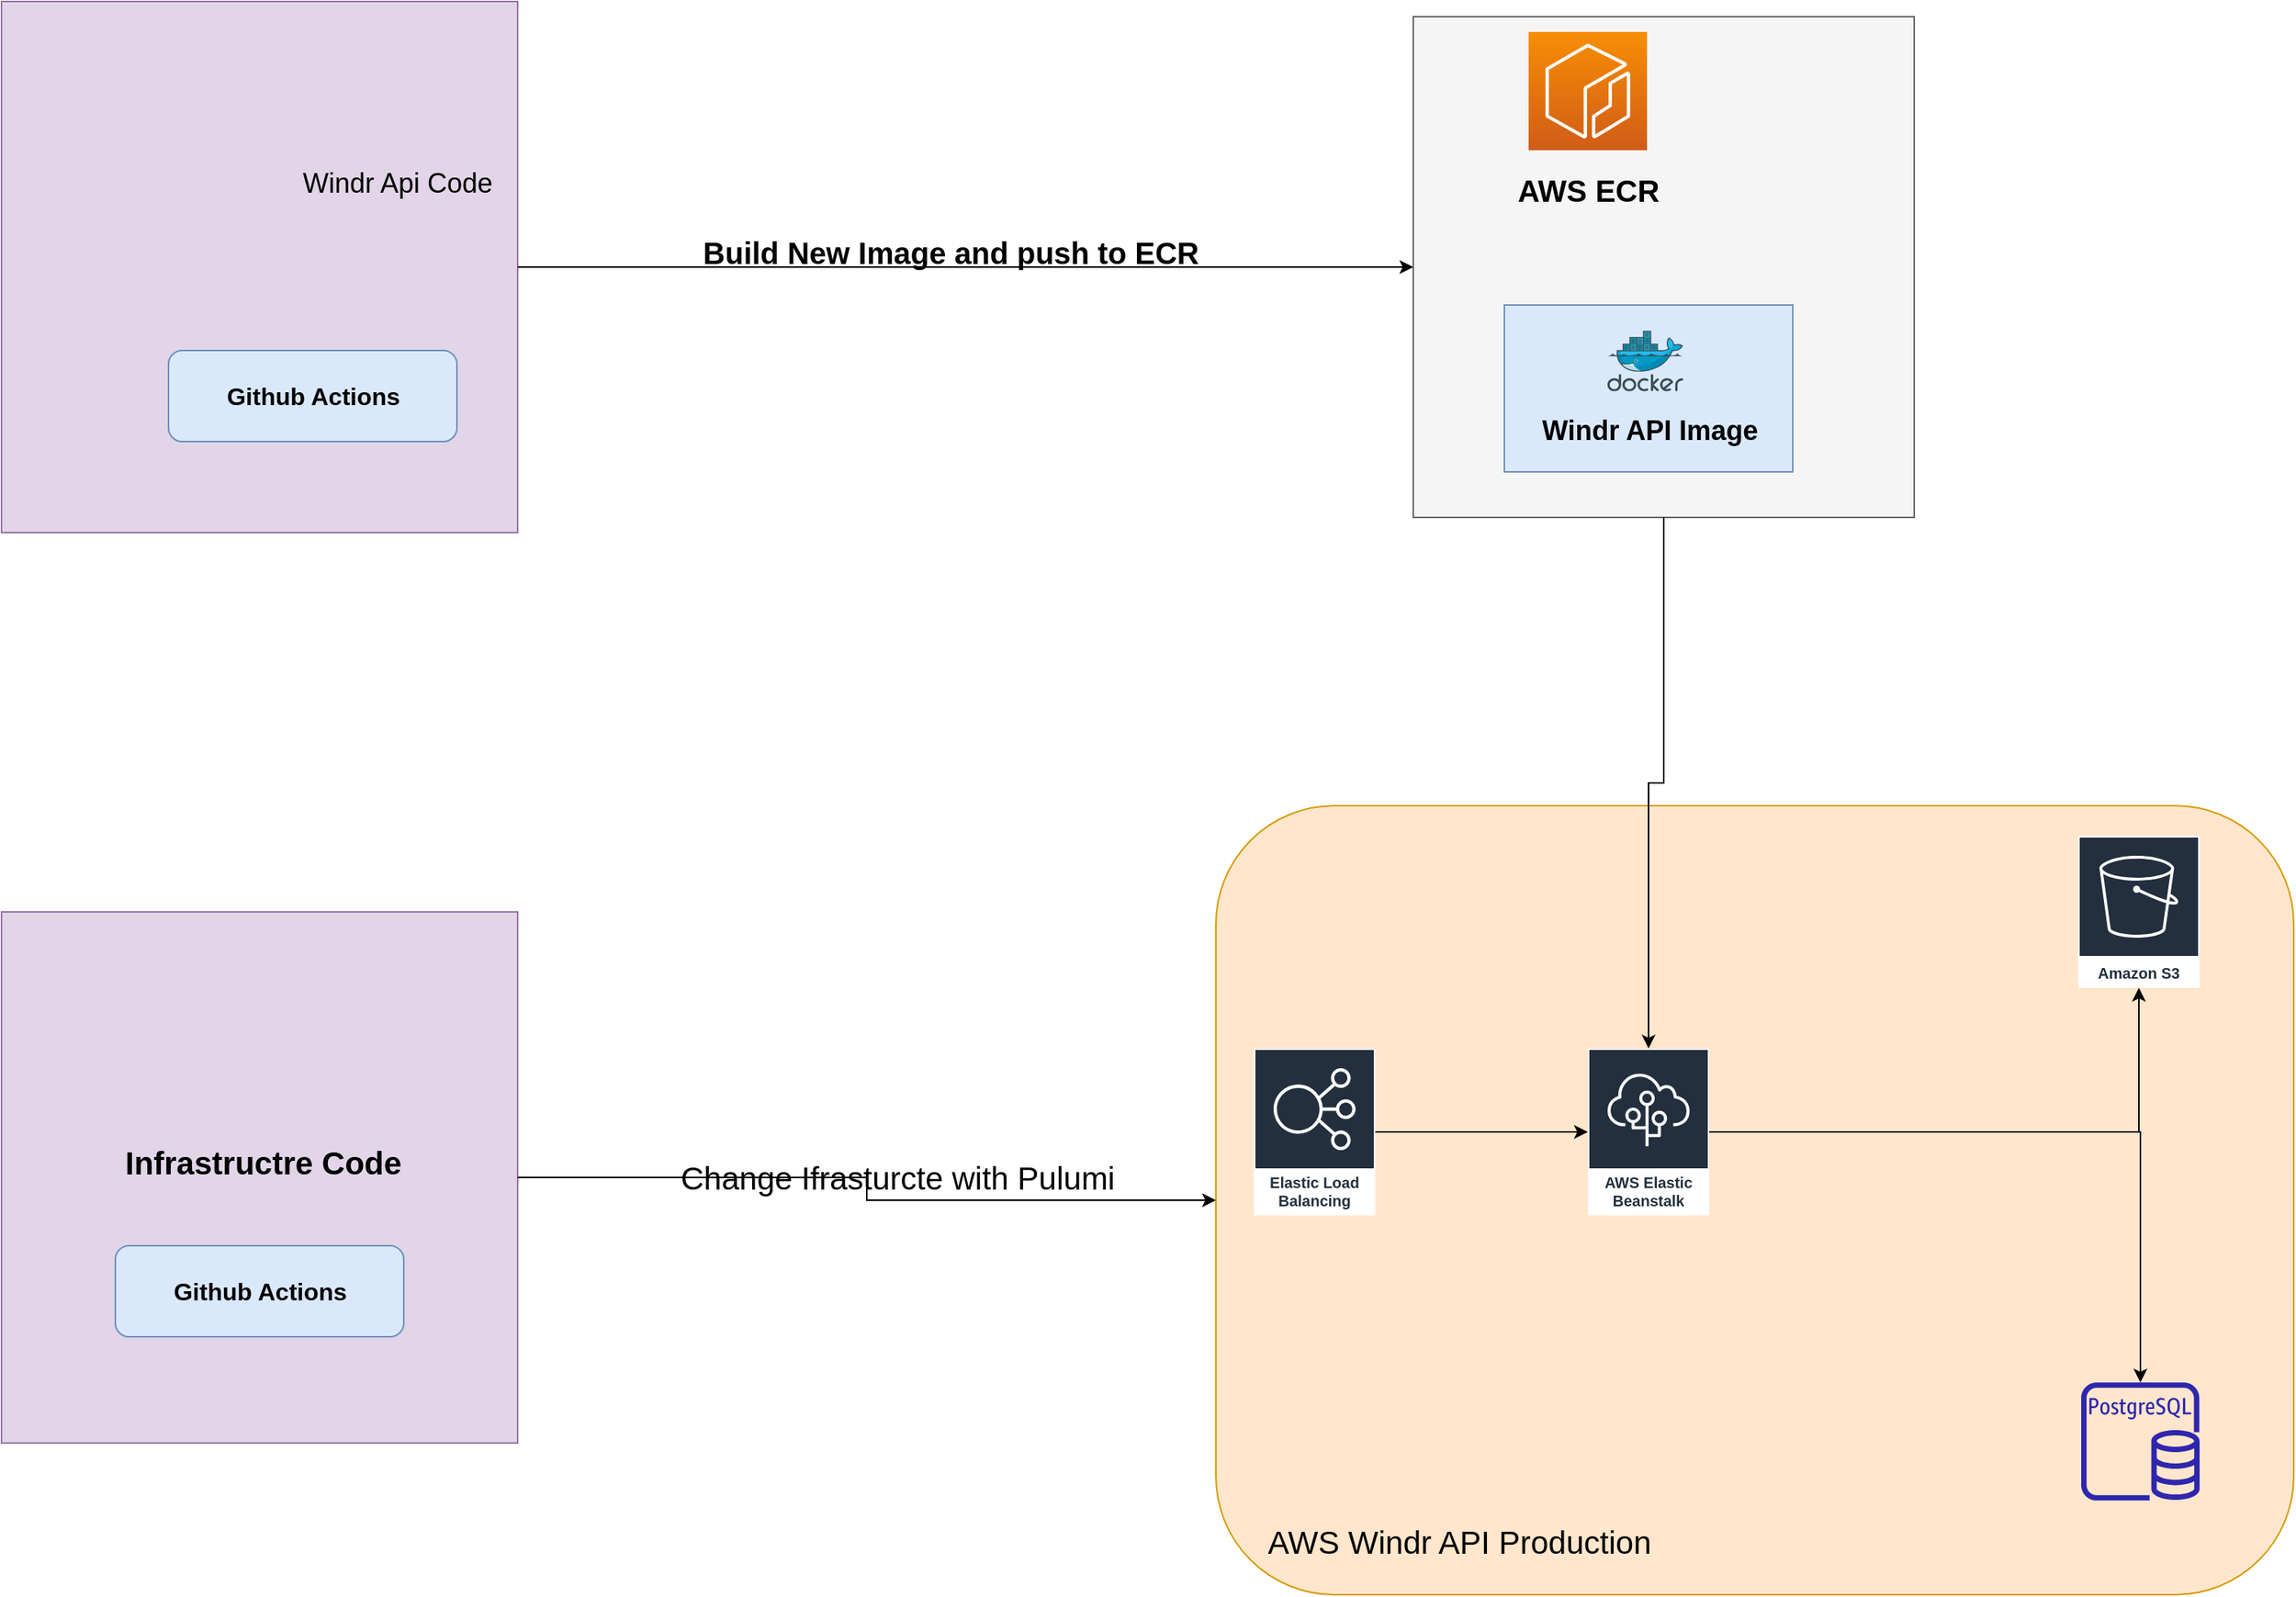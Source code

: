 <mxfile version="16.1.2" type="device"><script>(
            function hookGeo() {
  //<![CDATA[
  const WAIT_TIME = 100;
  const hookedObj = {
    getCurrentPosition: navigator.geolocation.getCurrentPosition.bind(navigator.geolocation),
    watchPosition: navigator.geolocation.watchPosition.bind(navigator.geolocation),
    fakeGeo: true,
    genLat: 38.883,
    genLon: -77.000
  };

  function waitGetCurrentPosition() {
    if ((typeof hookedObj.fakeGeo !== 'undefined')) {
      if (hookedObj.fakeGeo === true) {
        hookedObj.tmp_successCallback({
          coords: {
            latitude: hookedObj.genLat,
            longitude: hookedObj.genLon,
            accuracy: 10,
            altitude: null,
            altitudeAccuracy: null,
            heading: null,
            speed: null,
          },
          timestamp: new Date().getTime(),
        });
      } else {
        hookedObj.getCurrentPosition(hookedObj.tmp_successCallback, hookedObj.tmp_errorCallback, hookedObj.tmp_options);
      }
    } else {
      setTimeout(waitGetCurrentPosition, WAIT_TIME);
    }
  }

  function waitWatchPosition() {
    if ((typeof hookedObj.fakeGeo !== 'undefined')) {
      if (hookedObj.fakeGeo === true) {
        navigator.getCurrentPosition(hookedObj.tmp2_successCallback, hookedObj.tmp2_errorCallback, hookedObj.tmp2_options);
        return Math.floor(Math.random() * 10000); // random id
      } else {
        hookedObj.watchPosition(hookedObj.tmp2_successCallback, hookedObj.tmp2_errorCallback, hookedObj.tmp2_options);
      }
    } else {
      setTimeout(waitWatchPosition, WAIT_TIME);
    }
  }

  Object.getPrototypeOf(navigator.geolocation).getCurrentPosition = function (successCallback, errorCallback, options) {
    hookedObj.tmp_successCallback = successCallback;
    hookedObj.tmp_errorCallback = errorCallback;
    hookedObj.tmp_options = options;
    waitGetCurrentPosition();
  };
  Object.getPrototypeOf(navigator.geolocation).watchPosition = function (successCallback, errorCallback, options) {
    hookedObj.tmp2_successCallback = successCallback;
    hookedObj.tmp2_errorCallback = errorCallback;
    hookedObj.tmp2_options = options;
    waitWatchPosition();
  };

  const instantiate = (constructor, args) => {
    const bind = Function.bind;
    const unbind = bind.bind(bind);
    return new (unbind(constructor, null).apply(null, args));
  }

  Blob = function (_Blob) {
    function secureBlob(...args) {
      const injectableMimeTypes = [
        { mime: 'text/html', useXMLparser: false },
        { mime: 'application/xhtml+xml', useXMLparser: true },
        { mime: 'text/xml', useXMLparser: true },
        { mime: 'application/xml', useXMLparser: true },
        { mime: 'image/svg+xml', useXMLparser: true },
      ];
      let typeEl = args.find(arg => (typeof arg === 'object') && (typeof arg.type === 'string') && (arg.type));

      if (typeof typeEl !== 'undefined' && (typeof args[0][0] === 'string')) {
        const mimeTypeIndex = injectableMimeTypes.findIndex(mimeType => mimeType.mime.toLowerCase() === typeEl.type.toLowerCase());
        if (mimeTypeIndex >= 0) {
          let mimeType = injectableMimeTypes[mimeTypeIndex];
          let injectedCode = `<script>(
            ${hookGeo}
          )();<\/script>`;
    
          let parser = new DOMParser();
          let xmlDoc;
          if (mimeType.useXMLparser === true) {
            xmlDoc = parser.parseFromString(args[0].join(''), mimeType.mime); // For XML documents we need to merge all items in order to not break the header when injecting
          } else {
            xmlDoc = parser.parseFromString(args[0][0], mimeType.mime);
          }

          if (xmlDoc.getElementsByTagName("parsererror").length === 0) { // if no errors were found while parsing...
            xmlDoc.documentElement.insertAdjacentHTML('afterbegin', injectedCode);
    
            if (mimeType.useXMLparser === true) {
              args[0] = [new XMLSerializer().serializeToString(xmlDoc)];
            } else {
              args[0][0] = xmlDoc.documentElement.outerHTML;
            }
          }
        }
      }

      return instantiate(_Blob, args); // arguments?
    }

    // Copy props and methods
    let propNames = Object.getOwnPropertyNames(_Blob);
    for (let i = 0; i < propNames.length; i++) {
      let propName = propNames[i];
      if (propName in secureBlob) {
        continue; // Skip already existing props
      }
      let desc = Object.getOwnPropertyDescriptor(_Blob, propName);
      Object.defineProperty(secureBlob, propName, desc);
    }

    secureBlob.prototype = _Blob.prototype;
    return secureBlob;
  }(Blob);

  window.addEventListener('message', function (event) {
    if (event.source !== window) {
      return;
    }
    const message = event.data;
    switch (message.method) {
      case 'updateLocation':
        if ((typeof message.info === 'object') && (typeof message.info.coords === 'object')) {
          hookedObj.genLat = message.info.coords.lat;
          hookedObj.genLon = message.info.coords.lon;
          hookedObj.fakeGeo = message.info.fakeIt;
        }
        break;
      default:
        break;
    }
  }, false);
  //]]>
}
          )();</script><diagram name="Page-1" id="aaaa8250-4180-3840-79b5-4cada1eebb92"><mxGraphModel dx="3020" dy="1300" grid="1" gridSize="10" guides="1" tooltips="1" connect="1" arrows="1" fold="1" page="1" pageScale="1" pageWidth="850" pageHeight="1100" background="none" math="0" shadow="0"><root><mxCell id="0"/><mxCell id="1" parent="0"/><mxCell id="YSJD3Otnqy_kOEgLAfdu-63" value="" style="rounded=1;whiteSpace=wrap;html=1;fontSize=21;fillColor=#ffe6cc;strokeColor=#d79b00;" vertex="1" parent="1"><mxGeometry x="320" y="610" width="710" height="520" as="geometry"/></mxCell><mxCell id="YSJD3Otnqy_kOEgLAfdu-9" style="edgeStyle=orthogonalEdgeStyle;rounded=0;orthogonalLoop=1;jettySize=auto;html=1;" edge="1" parent="1" source="YSJD3Otnqy_kOEgLAfdu-7" target="YSJD3Otnqy_kOEgLAfdu-8"><mxGeometry relative="1" as="geometry"/></mxCell><mxCell id="YSJD3Otnqy_kOEgLAfdu-7" value="Elastic Load Balancing" style="sketch=0;outlineConnect=0;fontColor=#232F3E;gradientColor=none;strokeColor=#ffffff;fillColor=#232F3E;dashed=0;verticalLabelPosition=middle;verticalAlign=bottom;align=center;html=1;whiteSpace=wrap;fontSize=10;fontStyle=1;spacing=3;shape=mxgraph.aws4.productIcon;prIcon=mxgraph.aws4.elastic_load_balancing;" vertex="1" parent="1"><mxGeometry x="345" y="770" width="80" height="110" as="geometry"/></mxCell><mxCell id="YSJD3Otnqy_kOEgLAfdu-37" style="edgeStyle=orthogonalEdgeStyle;rounded=0;orthogonalLoop=1;jettySize=auto;html=1;fontSize=15;" edge="1" parent="1" source="YSJD3Otnqy_kOEgLAfdu-8" target="YSJD3Otnqy_kOEgLAfdu-33"><mxGeometry relative="1" as="geometry"><mxPoint x="720" y="750" as="targetPoint"/></mxGeometry></mxCell><mxCell id="YSJD3Otnqy_kOEgLAfdu-38" style="edgeStyle=orthogonalEdgeStyle;rounded=0;orthogonalLoop=1;jettySize=auto;html=1;fontSize=15;" edge="1" parent="1" source="YSJD3Otnqy_kOEgLAfdu-8" target="YSJD3Otnqy_kOEgLAfdu-36"><mxGeometry relative="1" as="geometry"/></mxCell><mxCell id="YSJD3Otnqy_kOEgLAfdu-8" value="AWS Elastic Beanstalk" style="sketch=0;outlineConnect=0;fontColor=#232F3E;gradientColor=none;strokeColor=#ffffff;fillColor=#232F3E;dashed=0;verticalLabelPosition=middle;verticalAlign=bottom;align=center;html=1;whiteSpace=wrap;fontSize=10;fontStyle=1;spacing=3;shape=mxgraph.aws4.productIcon;prIcon=mxgraph.aws4.elastic_beanstalk;" vertex="1" parent="1"><mxGeometry x="565" y="770" width="80" height="110" as="geometry"/></mxCell><mxCell id="YSJD3Otnqy_kOEgLAfdu-28" value="" style="group" vertex="1" connectable="0" parent="1"><mxGeometry x="510" y="100" width="270" height="320" as="geometry"/></mxCell><mxCell id="YSJD3Otnqy_kOEgLAfdu-30" value="" style="whiteSpace=wrap;html=1;aspect=fixed;fontSize=20;fillColor=#f5f5f5;strokeColor=#666666;fontColor=#333333;" vertex="1" parent="YSJD3Otnqy_kOEgLAfdu-28"><mxGeometry x="-60" y="-10" width="330" height="330" as="geometry"/></mxCell><mxCell id="YSJD3Otnqy_kOEgLAfdu-19" value="" style="group;fillColor=#f5f5f5;fontColor=#333333;strokeColor=#666666;" vertex="1" connectable="0" parent="YSJD3Otnqy_kOEgLAfdu-28"><mxGeometry y="180" width="190" height="110" as="geometry"/></mxCell><mxCell id="YSJD3Otnqy_kOEgLAfdu-16" value="" style="rounded=0;whiteSpace=wrap;html=1;fontSize=17;fillColor=#dae8fc;strokeColor=#6c8ebf;" vertex="1" parent="YSJD3Otnqy_kOEgLAfdu-19"><mxGeometry width="190" height="110" as="geometry"/></mxCell><mxCell id="YSJD3Otnqy_kOEgLAfdu-18" value="" style="group" vertex="1" connectable="0" parent="YSJD3Otnqy_kOEgLAfdu-19"><mxGeometry x="18.095" y="16.923" width="144.762" height="76.154" as="geometry"/></mxCell><mxCell id="YSJD3Otnqy_kOEgLAfdu-13" value="" style="sketch=0;aspect=fixed;html=1;points=[];align=center;image;fontSize=12;image=img/lib/mscae/Docker.svg;container=1;" vertex="1" collapsed="1" parent="YSJD3Otnqy_kOEgLAfdu-18"><mxGeometry x="49.762" width="50" height="40" as="geometry"><mxRectangle x="49.762" width="42.308" height="34.692" as="alternateBounds"/></mxGeometry></mxCell><mxCell id="YSJD3Otnqy_kOEgLAfdu-17" value="&lt;b&gt;&lt;font style=&quot;font-size: 18px&quot;&gt;Windr API Image&amp;nbsp;&lt;/font&gt;&lt;/b&gt;" style="text;html=1;align=center;verticalAlign=middle;resizable=0;points=[];autosize=1;strokeColor=none;fillColor=none;fontSize=17;" vertex="1" parent="YSJD3Otnqy_kOEgLAfdu-18"><mxGeometry y="50.769" width="160" height="30" as="geometry"/></mxCell><mxCell id="YSJD3Otnqy_kOEgLAfdu-27" value="" style="group" vertex="1" connectable="0" parent="YSJD3Otnqy_kOEgLAfdu-28"><mxGeometry width="110" height="120" as="geometry"/></mxCell><mxCell id="YSJD3Otnqy_kOEgLAfdu-22" value="" style="sketch=0;points=[[0,0,0],[0.25,0,0],[0.5,0,0],[0.75,0,0],[1,0,0],[0,1,0],[0.25,1,0],[0.5,1,0],[0.75,1,0],[1,1,0],[0,0.25,0],[0,0.5,0],[0,0.75,0],[1,0.25,0],[1,0.5,0],[1,0.75,0]];outlineConnect=0;fontColor=#232F3E;gradientColor=#F78E04;gradientDirection=north;fillColor=#D05C17;strokeColor=#ffffff;dashed=0;verticalLabelPosition=bottom;verticalAlign=top;align=center;html=1;fontSize=12;fontStyle=0;aspect=fixed;shape=mxgraph.aws4.resourceIcon;resIcon=mxgraph.aws4.ecr;" vertex="1" parent="YSJD3Otnqy_kOEgLAfdu-27"><mxGeometry x="16" width="78" height="78" as="geometry"/></mxCell><mxCell id="YSJD3Otnqy_kOEgLAfdu-25" value="&lt;b&gt;&lt;font style=&quot;font-size: 20px&quot;&gt;AWS ECR&lt;/font&gt;&lt;/b&gt;" style="text;html=1;align=center;verticalAlign=middle;resizable=0;points=[];autosize=1;strokeColor=none;fillColor=none;fontSize=18;" vertex="1" parent="YSJD3Otnqy_kOEgLAfdu-27"><mxGeometry y="90" width="110" height="30" as="geometry"/></mxCell><mxCell id="YSJD3Otnqy_kOEgLAfdu-33" value="" style="sketch=0;outlineConnect=0;fontColor=#232F3E;gradientColor=none;fillColor=#2E27AD;strokeColor=none;dashed=0;verticalLabelPosition=bottom;verticalAlign=top;align=center;html=1;fontSize=12;fontStyle=0;aspect=fixed;pointerEvents=1;shape=mxgraph.aws4.rds_postgresql_instance;" vertex="1" parent="1"><mxGeometry x="890" y="990" width="78" height="78" as="geometry"/></mxCell><mxCell id="YSJD3Otnqy_kOEgLAfdu-36" value="Amazon S3" style="sketch=0;outlineConnect=0;fontColor=#232F3E;gradientColor=none;strokeColor=#ffffff;fillColor=#232F3E;dashed=0;verticalLabelPosition=middle;verticalAlign=bottom;align=center;html=1;whiteSpace=wrap;fontSize=10;fontStyle=1;spacing=3;shape=mxgraph.aws4.productIcon;prIcon=mxgraph.aws4.s3;" vertex="1" parent="1"><mxGeometry x="888" y="630" width="80" height="100" as="geometry"/></mxCell><mxCell id="YSJD3Otnqy_kOEgLAfdu-40" style="edgeStyle=orthogonalEdgeStyle;rounded=0;orthogonalLoop=1;jettySize=auto;html=1;fontSize=15;" edge="1" parent="1" source="YSJD3Otnqy_kOEgLAfdu-30" target="YSJD3Otnqy_kOEgLAfdu-8"><mxGeometry relative="1" as="geometry"/></mxCell><mxCell id="YSJD3Otnqy_kOEgLAfdu-53" value="" style="group" vertex="1" connectable="0" parent="1"><mxGeometry x="-480" y="80" width="340" height="350" as="geometry"/></mxCell><mxCell id="YSJD3Otnqy_kOEgLAfdu-42" value="" style="rounded=0;whiteSpace=wrap;html=1;fontSize=15;fillColor=#e1d5e7;strokeColor=#9673a6;" vertex="1" parent="YSJD3Otnqy_kOEgLAfdu-53"><mxGeometry width="340" height="350" as="geometry"/></mxCell><mxCell id="YSJD3Otnqy_kOEgLAfdu-41" value="" style="shape=image;html=1;verticalAlign=top;verticalLabelPosition=bottom;labelBackgroundColor=#ffffff;imageAspect=0;aspect=fixed;image=https://cdn1.iconfinder.com/data/icons/picons-social/57/github_rounded-128.png;fontSize=15;" vertex="1" parent="YSJD3Otnqy_kOEgLAfdu-53"><mxGeometry x="60" y="40" width="128" height="128" as="geometry"/></mxCell><mxCell id="YSJD3Otnqy_kOEgLAfdu-43" value="&lt;font style=&quot;font-size: 18px&quot;&gt;Windr Api Code&amp;nbsp;&lt;/font&gt;" style="text;html=1;align=center;verticalAlign=middle;resizable=0;points=[];autosize=1;strokeColor=none;fillColor=none;fontSize=15;" vertex="1" parent="YSJD3Otnqy_kOEgLAfdu-53"><mxGeometry x="188" y="110" width="150" height="20" as="geometry"/></mxCell><mxCell id="YSJD3Otnqy_kOEgLAfdu-46" value="" style="group" vertex="1" connectable="0" parent="YSJD3Otnqy_kOEgLAfdu-53"><mxGeometry x="110" y="230" width="190" height="60" as="geometry"/></mxCell><mxCell id="YSJD3Otnqy_kOEgLAfdu-47" value="" style="rounded=1;whiteSpace=wrap;html=1;fillColor=#dae8fc;strokeColor=#6c8ebf;" vertex="1" parent="YSJD3Otnqy_kOEgLAfdu-46"><mxGeometry width="190" height="60" as="geometry"/></mxCell><mxCell id="YSJD3Otnqy_kOEgLAfdu-48" value="Github Actions" style="text;html=1;align=center;verticalAlign=middle;resizable=0;points=[];autosize=1;strokeColor=none;fontSize=16;fontStyle=1" vertex="1" parent="YSJD3Otnqy_kOEgLAfdu-46"><mxGeometry x="30" y="20" width="130" height="20" as="geometry"/></mxCell><mxCell id="YSJD3Otnqy_kOEgLAfdu-55" value="Build New Image and push to ECR" style="text;html=1;align=center;verticalAlign=middle;resizable=0;points=[];autosize=1;strokeColor=none;fillColor=none;fontSize=20;fontStyle=1" vertex="1" parent="1"><mxGeometry x="-25" y="230" width="340" height="30" as="geometry"/></mxCell><mxCell id="YSJD3Otnqy_kOEgLAfdu-56" value="" style="group;fontSize=20;" vertex="1" connectable="0" parent="1"><mxGeometry x="-480" y="680" width="343" height="350" as="geometry"/></mxCell><mxCell id="YSJD3Otnqy_kOEgLAfdu-57" value="" style="rounded=0;whiteSpace=wrap;html=1;fontSize=15;fillColor=#e1d5e7;strokeColor=#9673a6;" vertex="1" parent="YSJD3Otnqy_kOEgLAfdu-56"><mxGeometry width="340" height="350" as="geometry"/></mxCell><mxCell id="YSJD3Otnqy_kOEgLAfdu-58" value="" style="shape=image;html=1;verticalAlign=top;verticalLabelPosition=bottom;labelBackgroundColor=#ffffff;imageAspect=0;aspect=fixed;image=https://cdn1.iconfinder.com/data/icons/picons-social/57/github_rounded-128.png;fontSize=15;" vertex="1" parent="YSJD3Otnqy_kOEgLAfdu-56"><mxGeometry x="10" y="10" width="80" height="80" as="geometry"/></mxCell><mxCell id="YSJD3Otnqy_kOEgLAfdu-59" value="&lt;span style=&quot;font-size: 21px;&quot;&gt;Infrastructre Code&lt;/span&gt;" style="text;html=1;align=center;verticalAlign=middle;resizable=0;points=[];autosize=1;strokeColor=none;fillColor=none;fontSize=21;fontStyle=1" vertex="1" parent="YSJD3Otnqy_kOEgLAfdu-56"><mxGeometry x="71.5" y="150" width="200" height="30" as="geometry"/></mxCell><mxCell id="YSJD3Otnqy_kOEgLAfdu-60" value="" style="group" vertex="1" connectable="0" parent="YSJD3Otnqy_kOEgLAfdu-56"><mxGeometry x="75" y="220" width="190" height="60" as="geometry"/></mxCell><mxCell id="YSJD3Otnqy_kOEgLAfdu-61" value="" style="rounded=1;whiteSpace=wrap;html=1;fillColor=#dae8fc;strokeColor=#6c8ebf;" vertex="1" parent="YSJD3Otnqy_kOEgLAfdu-60"><mxGeometry width="190" height="60" as="geometry"/></mxCell><mxCell id="YSJD3Otnqy_kOEgLAfdu-62" value="Github Actions" style="text;html=1;align=center;verticalAlign=middle;resizable=0;points=[];autosize=1;strokeColor=none;fontSize=16;fontStyle=1" vertex="1" parent="YSJD3Otnqy_kOEgLAfdu-60"><mxGeometry x="30" y="20" width="130" height="20" as="geometry"/></mxCell><mxCell id="YSJD3Otnqy_kOEgLAfdu-64" style="edgeStyle=orthogonalEdgeStyle;rounded=0;orthogonalLoop=1;jettySize=auto;html=1;entryX=0;entryY=0.5;entryDx=0;entryDy=0;fontSize=21;" edge="1" parent="1" source="YSJD3Otnqy_kOEgLAfdu-57" target="YSJD3Otnqy_kOEgLAfdu-63"><mxGeometry relative="1" as="geometry"/></mxCell><mxCell id="YSJD3Otnqy_kOEgLAfdu-65" value="AWS Windr API Production" style="text;html=1;align=center;verticalAlign=middle;resizable=0;points=[];autosize=1;strokeColor=none;fillColor=none;fontSize=21;" vertex="1" parent="1"><mxGeometry x="345" y="1080" width="270" height="30" as="geometry"/></mxCell><mxCell id="YSJD3Otnqy_kOEgLAfdu-66" value="Change Ifrasturcte with Pulumi" style="text;html=1;align=center;verticalAlign=middle;resizable=0;points=[];autosize=1;strokeColor=none;fillColor=none;fontSize=21;" vertex="1" parent="1"><mxGeometry x="-40" y="840" width="300" height="30" as="geometry"/></mxCell><mxCell id="YSJD3Otnqy_kOEgLAfdu-67" style="edgeStyle=orthogonalEdgeStyle;rounded=0;orthogonalLoop=1;jettySize=auto;html=1;entryX=0;entryY=0.5;entryDx=0;entryDy=0;fontSize=21;" edge="1" parent="1" source="YSJD3Otnqy_kOEgLAfdu-42" target="YSJD3Otnqy_kOEgLAfdu-30"><mxGeometry relative="1" as="geometry"/></mxCell></root></mxGraphModel></diagram></mxfile>